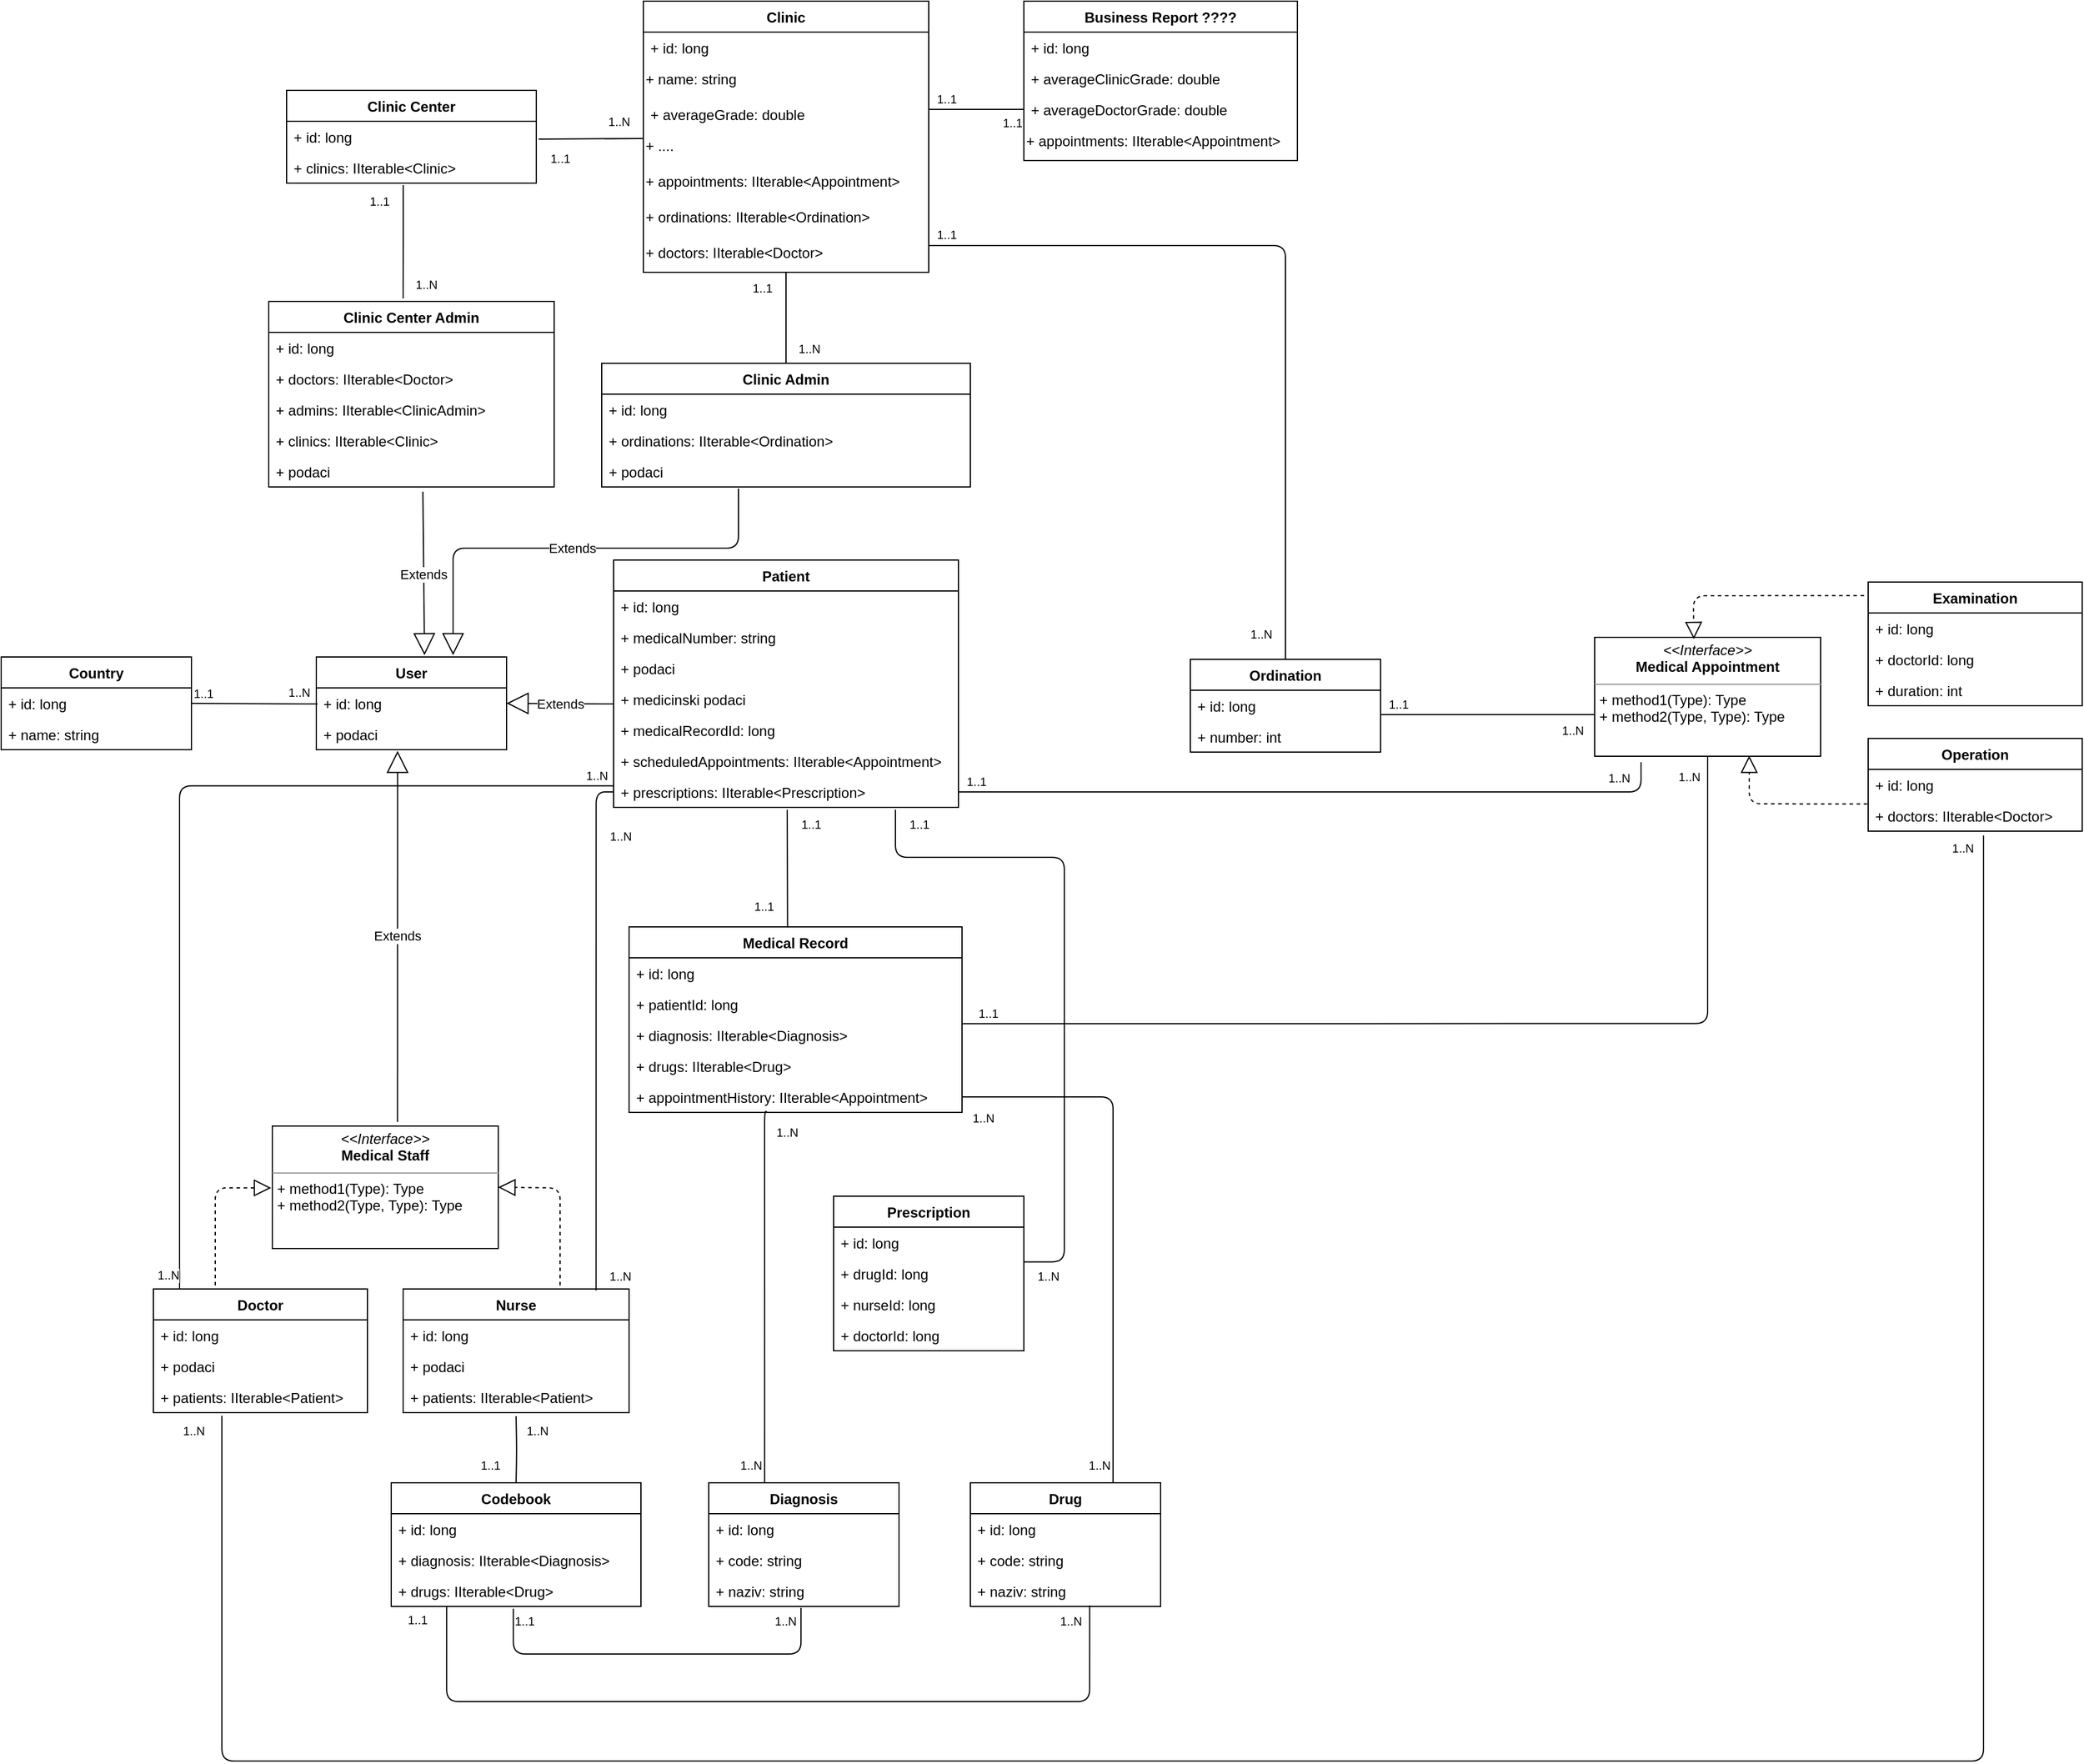 <mxfile version="12.2.0" type="device" pages="1"><diagram id="ii__CZYYjspANbvrSBEj" name="Page-1"><mxGraphModel dx="3974" dy="2046" grid="1" gridSize="10" guides="1" tooltips="1" connect="1" arrows="1" fold="1" page="0" pageScale="1" pageWidth="850" pageHeight="1100" math="0" shadow="0"><root><mxCell id="0"/><mxCell id="1" parent="0"/><mxCell id="41uuepH8kdEP0HQ7apCp-1" value="Clinic Center Admin" style="swimlane;fontStyle=1;align=center;verticalAlign=top;childLayout=stackLayout;horizontal=1;startSize=26;horizontalStack=0;resizeParent=1;resizeParentMax=0;resizeLast=0;collapsible=1;marginBottom=0;" vertex="1" parent="1"><mxGeometry x="115" y="162.5" width="240" height="156" as="geometry"/></mxCell><mxCell id="41uuepH8kdEP0HQ7apCp-121" value="+ id: long" style="text;strokeColor=none;fillColor=none;align=left;verticalAlign=top;spacingLeft=4;spacingRight=4;overflow=hidden;rotatable=0;points=[[0,0.5],[1,0.5]];portConstraint=eastwest;" vertex="1" parent="41uuepH8kdEP0HQ7apCp-1"><mxGeometry y="26" width="240" height="26" as="geometry"/></mxCell><mxCell id="41uuepH8kdEP0HQ7apCp-123" value="+ doctors: IIterable&lt;Doctor&gt;" style="text;strokeColor=none;fillColor=none;align=left;verticalAlign=top;spacingLeft=4;spacingRight=4;overflow=hidden;rotatable=0;points=[[0,0.5],[1,0.5]];portConstraint=eastwest;" vertex="1" parent="41uuepH8kdEP0HQ7apCp-1"><mxGeometry y="52" width="240" height="26" as="geometry"/></mxCell><mxCell id="41uuepH8kdEP0HQ7apCp-2" value="+ admins: IIterable&lt;ClinicAdmin&gt;" style="text;strokeColor=none;fillColor=none;align=left;verticalAlign=top;spacingLeft=4;spacingRight=4;overflow=hidden;rotatable=0;points=[[0,0.5],[1,0.5]];portConstraint=eastwest;" vertex="1" parent="41uuepH8kdEP0HQ7apCp-1"><mxGeometry y="78" width="240" height="26" as="geometry"/></mxCell><mxCell id="41uuepH8kdEP0HQ7apCp-122" value="+ clinics: IIterable&lt;Clinic&gt;" style="text;strokeColor=none;fillColor=none;align=left;verticalAlign=top;spacingLeft=4;spacingRight=4;overflow=hidden;rotatable=0;points=[[0,0.5],[1,0.5]];portConstraint=eastwest;" vertex="1" parent="41uuepH8kdEP0HQ7apCp-1"><mxGeometry y="104" width="240" height="26" as="geometry"/></mxCell><mxCell id="41uuepH8kdEP0HQ7apCp-117" value="+ podaci" style="text;strokeColor=none;fillColor=none;align=left;verticalAlign=top;spacingLeft=4;spacingRight=4;overflow=hidden;rotatable=0;points=[[0,0.5],[1,0.5]];portConstraint=eastwest;" vertex="1" parent="41uuepH8kdEP0HQ7apCp-1"><mxGeometry y="130" width="240" height="26" as="geometry"/></mxCell><mxCell id="41uuepH8kdEP0HQ7apCp-5" value="Clinic Admin" style="swimlane;fontStyle=1;align=center;verticalAlign=top;childLayout=stackLayout;horizontal=1;startSize=26;horizontalStack=0;resizeParent=1;resizeParentMax=0;resizeLast=0;collapsible=1;marginBottom=0;" vertex="1" parent="1"><mxGeometry x="395" y="214.5" width="310" height="104" as="geometry"/></mxCell><mxCell id="41uuepH8kdEP0HQ7apCp-118" value="+ id: long" style="text;strokeColor=none;fillColor=none;align=left;verticalAlign=top;spacingLeft=4;spacingRight=4;overflow=hidden;rotatable=0;points=[[0,0.5],[1,0.5]];portConstraint=eastwest;" vertex="1" parent="41uuepH8kdEP0HQ7apCp-5"><mxGeometry y="26" width="310" height="26" as="geometry"/></mxCell><mxCell id="41uuepH8kdEP0HQ7apCp-124" value="+ ordinations: IIterable&lt;Ordination&gt;" style="text;strokeColor=none;fillColor=none;align=left;verticalAlign=top;spacingLeft=4;spacingRight=4;overflow=hidden;rotatable=0;points=[[0,0.5],[1,0.5]];portConstraint=eastwest;" vertex="1" parent="41uuepH8kdEP0HQ7apCp-5"><mxGeometry y="52" width="310" height="26" as="geometry"/></mxCell><mxCell id="41uuepH8kdEP0HQ7apCp-6" value="+ podaci" style="text;strokeColor=none;fillColor=none;align=left;verticalAlign=top;spacingLeft=4;spacingRight=4;overflow=hidden;rotatable=0;points=[[0,0.5],[1,0.5]];portConstraint=eastwest;" vertex="1" parent="41uuepH8kdEP0HQ7apCp-5"><mxGeometry y="78" width="310" height="26" as="geometry"/></mxCell><mxCell id="41uuepH8kdEP0HQ7apCp-9" value="Clinic Center&#10;" style="swimlane;fontStyle=1;align=center;verticalAlign=top;childLayout=stackLayout;horizontal=1;startSize=26;horizontalStack=0;resizeParent=1;resizeParentMax=0;resizeLast=0;collapsible=1;marginBottom=0;" vertex="1" parent="1"><mxGeometry x="130" y="-15" width="210" height="78" as="geometry"/></mxCell><mxCell id="41uuepH8kdEP0HQ7apCp-119" value="+ id: long" style="text;strokeColor=none;fillColor=none;align=left;verticalAlign=top;spacingLeft=4;spacingRight=4;overflow=hidden;rotatable=0;points=[[0,0.5],[1,0.5]];portConstraint=eastwest;" vertex="1" parent="41uuepH8kdEP0HQ7apCp-9"><mxGeometry y="26" width="210" height="26" as="geometry"/></mxCell><mxCell id="41uuepH8kdEP0HQ7apCp-129" value="+ clinics: IIterable&lt;Clinic&gt;" style="text;strokeColor=none;fillColor=none;align=left;verticalAlign=top;spacingLeft=4;spacingRight=4;overflow=hidden;rotatable=0;points=[[0,0.5],[1,0.5]];portConstraint=eastwest;" vertex="1" parent="41uuepH8kdEP0HQ7apCp-9"><mxGeometry y="52" width="210" height="26" as="geometry"/></mxCell><mxCell id="41uuepH8kdEP0HQ7apCp-13" value="User&#10;" style="swimlane;fontStyle=1;align=center;verticalAlign=top;childLayout=stackLayout;horizontal=1;startSize=26;horizontalStack=0;resizeParent=1;resizeParentMax=0;resizeLast=0;collapsible=1;marginBottom=0;" vertex="1" parent="1"><mxGeometry x="155" y="461.5" width="160" height="78" as="geometry"/></mxCell><mxCell id="41uuepH8kdEP0HQ7apCp-134" value="+ id: long&#10;" style="text;strokeColor=none;fillColor=none;align=left;verticalAlign=top;spacingLeft=4;spacingRight=4;overflow=hidden;rotatable=0;points=[[0,0.5],[1,0.5]];portConstraint=eastwest;" vertex="1" parent="41uuepH8kdEP0HQ7apCp-13"><mxGeometry y="26" width="160" height="26" as="geometry"/></mxCell><mxCell id="41uuepH8kdEP0HQ7apCp-14" value="+ podaci" style="text;strokeColor=none;fillColor=none;align=left;verticalAlign=top;spacingLeft=4;spacingRight=4;overflow=hidden;rotatable=0;points=[[0,0.5],[1,0.5]];portConstraint=eastwest;" vertex="1" parent="41uuepH8kdEP0HQ7apCp-13"><mxGeometry y="52" width="160" height="26" as="geometry"/></mxCell><mxCell id="41uuepH8kdEP0HQ7apCp-17" value="Clinic&#10;" style="swimlane;fontStyle=1;align=center;verticalAlign=top;childLayout=stackLayout;horizontal=1;startSize=26;horizontalStack=0;resizeParent=1;resizeParentMax=0;resizeLast=0;collapsible=1;marginBottom=0;" vertex="1" parent="1"><mxGeometry x="430" y="-90" width="240" height="228" as="geometry"/></mxCell><mxCell id="41uuepH8kdEP0HQ7apCp-18" value="+ id: long " style="text;strokeColor=none;fillColor=none;align=left;verticalAlign=top;spacingLeft=4;spacingRight=4;overflow=hidden;rotatable=0;points=[[0,0.5],[1,0.5]];portConstraint=eastwest;" vertex="1" parent="41uuepH8kdEP0HQ7apCp-17"><mxGeometry y="26" width="240" height="26" as="geometry"/></mxCell><mxCell id="41uuepH8kdEP0HQ7apCp-115" value="+ name: string" style="text;html=1;" vertex="1" parent="41uuepH8kdEP0HQ7apCp-17"><mxGeometry y="52" width="240" height="30" as="geometry"/></mxCell><mxCell id="41uuepH8kdEP0HQ7apCp-132" value="+ averageGrade: double" style="text;strokeColor=none;fillColor=none;align=left;verticalAlign=top;spacingLeft=4;spacingRight=4;overflow=hidden;rotatable=0;points=[[0,0.5],[1,0.5]];portConstraint=eastwest;" vertex="1" parent="41uuepH8kdEP0HQ7apCp-17"><mxGeometry y="82" width="240" height="26" as="geometry"/></mxCell><mxCell id="41uuepH8kdEP0HQ7apCp-125" value="+ ....&lt;br&gt;" style="text;html=1;" vertex="1" parent="41uuepH8kdEP0HQ7apCp-17"><mxGeometry y="108" width="240" height="30" as="geometry"/></mxCell><mxCell id="41uuepH8kdEP0HQ7apCp-126" value="+ appointments: IIterable&amp;lt;Appointment&amp;gt;" style="text;html=1;" vertex="1" parent="41uuepH8kdEP0HQ7apCp-17"><mxGeometry y="138" width="240" height="30" as="geometry"/></mxCell><mxCell id="41uuepH8kdEP0HQ7apCp-127" value="+ ordinations: IIterable&amp;lt;Ordination&amp;gt;" style="text;html=1;" vertex="1" parent="41uuepH8kdEP0HQ7apCp-17"><mxGeometry y="168" width="240" height="30" as="geometry"/></mxCell><mxCell id="41uuepH8kdEP0HQ7apCp-128" value="+ doctors: IIterable&amp;lt;Doctor&amp;gt;" style="text;html=1;" vertex="1" parent="41uuepH8kdEP0HQ7apCp-17"><mxGeometry y="198" width="240" height="30" as="geometry"/></mxCell><mxCell id="41uuepH8kdEP0HQ7apCp-42" value="Country" style="swimlane;fontStyle=1;align=center;verticalAlign=top;childLayout=stackLayout;horizontal=1;startSize=26;horizontalStack=0;resizeParent=1;resizeParentMax=0;resizeLast=0;collapsible=1;marginBottom=0;" vertex="1" parent="1"><mxGeometry x="-110" y="461.5" width="160" height="78" as="geometry"/></mxCell><mxCell id="41uuepH8kdEP0HQ7apCp-43" value="+ id: long&#10;" style="text;strokeColor=none;fillColor=none;align=left;verticalAlign=top;spacingLeft=4;spacingRight=4;overflow=hidden;rotatable=0;points=[[0,0.5],[1,0.5]];portConstraint=eastwest;" vertex="1" parent="41uuepH8kdEP0HQ7apCp-42"><mxGeometry y="26" width="160" height="26" as="geometry"/></mxCell><mxCell id="41uuepH8kdEP0HQ7apCp-133" value="+ name: string&#10;" style="text;strokeColor=none;fillColor=none;align=left;verticalAlign=top;spacingLeft=4;spacingRight=4;overflow=hidden;rotatable=0;points=[[0,0.5],[1,0.5]];portConstraint=eastwest;" vertex="1" parent="41uuepH8kdEP0HQ7apCp-42"><mxGeometry y="52" width="160" height="26" as="geometry"/></mxCell><mxCell id="41uuepH8kdEP0HQ7apCp-46" value="Examination&#10;&#10;" style="swimlane;fontStyle=1;align=center;verticalAlign=top;childLayout=stackLayout;horizontal=1;startSize=26;horizontalStack=0;resizeParent=1;resizeParentMax=0;resizeLast=0;collapsible=1;marginBottom=0;" vertex="1" parent="1"><mxGeometry x="1460" y="398.5" width="180" height="104" as="geometry"/></mxCell><mxCell id="41uuepH8kdEP0HQ7apCp-167" value="+ id: long" style="text;strokeColor=none;fillColor=none;align=left;verticalAlign=top;spacingLeft=4;spacingRight=4;overflow=hidden;rotatable=0;points=[[0,0.5],[1,0.5]];portConstraint=eastwest;" vertex="1" parent="41uuepH8kdEP0HQ7apCp-46"><mxGeometry y="26" width="180" height="26" as="geometry"/></mxCell><mxCell id="41uuepH8kdEP0HQ7apCp-47" value="+ doctorId: long" style="text;strokeColor=none;fillColor=none;align=left;verticalAlign=top;spacingLeft=4;spacingRight=4;overflow=hidden;rotatable=0;points=[[0,0.5],[1,0.5]];portConstraint=eastwest;" vertex="1" parent="41uuepH8kdEP0HQ7apCp-46"><mxGeometry y="52" width="180" height="26" as="geometry"/></mxCell><mxCell id="41uuepH8kdEP0HQ7apCp-169" value="+ duration: int" style="text;strokeColor=none;fillColor=none;align=left;verticalAlign=top;spacingLeft=4;spacingRight=4;overflow=hidden;rotatable=0;points=[[0,0.5],[1,0.5]];portConstraint=eastwest;" vertex="1" parent="41uuepH8kdEP0HQ7apCp-46"><mxGeometry y="78" width="180" height="26" as="geometry"/></mxCell><mxCell id="41uuepH8kdEP0HQ7apCp-58" value="Ordination&#10;" style="swimlane;fontStyle=1;align=center;verticalAlign=top;childLayout=stackLayout;horizontal=1;startSize=26;horizontalStack=0;resizeParent=1;resizeParentMax=0;resizeLast=0;collapsible=1;marginBottom=0;" vertex="1" parent="1"><mxGeometry x="890" y="463.5" width="160" height="78" as="geometry"/></mxCell><mxCell id="41uuepH8kdEP0HQ7apCp-59" value="+ id: long" style="text;strokeColor=none;fillColor=none;align=left;verticalAlign=top;spacingLeft=4;spacingRight=4;overflow=hidden;rotatable=0;points=[[0,0.5],[1,0.5]];portConstraint=eastwest;" vertex="1" parent="41uuepH8kdEP0HQ7apCp-58"><mxGeometry y="26" width="160" height="26" as="geometry"/></mxCell><mxCell id="41uuepH8kdEP0HQ7apCp-166" value="+ number: int" style="text;strokeColor=none;fillColor=none;align=left;verticalAlign=top;spacingLeft=4;spacingRight=4;overflow=hidden;rotatable=0;points=[[0,0.5],[1,0.5]];portConstraint=eastwest;" vertex="1" parent="41uuepH8kdEP0HQ7apCp-58"><mxGeometry y="52" width="160" height="26" as="geometry"/></mxCell><mxCell id="41uuepH8kdEP0HQ7apCp-63" value="&lt;p style=&quot;margin: 0px ; margin-top: 4px ; text-align: center&quot;&gt;&lt;i&gt;&amp;lt;&amp;lt;Interface&amp;gt;&amp;gt;&lt;/i&gt;&lt;br&gt;&lt;b&gt;Medical Staff&lt;/b&gt;&lt;/p&gt;&lt;hr size=&quot;1&quot;&gt;&lt;p style=&quot;margin: 0px ; margin-left: 4px&quot;&gt;+ method1(Type): Type&lt;br&gt;+ method2(Type, Type): Type&lt;/p&gt;" style="verticalAlign=top;align=left;overflow=fill;fontSize=12;fontFamily=Helvetica;html=1;" vertex="1" parent="1"><mxGeometry x="118" y="856" width="190" height="103" as="geometry"/></mxCell><mxCell id="41uuepH8kdEP0HQ7apCp-64" value="Diagnosis&#10;" style="swimlane;fontStyle=1;align=center;verticalAlign=top;childLayout=stackLayout;horizontal=1;startSize=26;horizontalStack=0;resizeParent=1;resizeParentMax=0;resizeLast=0;collapsible=1;marginBottom=0;" vertex="1" parent="1"><mxGeometry x="485" y="1156" width="160" height="104" as="geometry"/></mxCell><mxCell id="41uuepH8kdEP0HQ7apCp-65" value="+ id: long" style="text;strokeColor=none;fillColor=none;align=left;verticalAlign=top;spacingLeft=4;spacingRight=4;overflow=hidden;rotatable=0;points=[[0,0.5],[1,0.5]];portConstraint=eastwest;" vertex="1" parent="41uuepH8kdEP0HQ7apCp-64"><mxGeometry y="26" width="160" height="26" as="geometry"/></mxCell><mxCell id="41uuepH8kdEP0HQ7apCp-143" value="+ code: string " style="text;strokeColor=none;fillColor=none;align=left;verticalAlign=top;spacingLeft=4;spacingRight=4;overflow=hidden;rotatable=0;points=[[0,0.5],[1,0.5]];portConstraint=eastwest;" vertex="1" parent="41uuepH8kdEP0HQ7apCp-64"><mxGeometry y="52" width="160" height="26" as="geometry"/></mxCell><mxCell id="41uuepH8kdEP0HQ7apCp-144" value="+ naziv: string " style="text;strokeColor=none;fillColor=none;align=left;verticalAlign=top;spacingLeft=4;spacingRight=4;overflow=hidden;rotatable=0;points=[[0,0.5],[1,0.5]];portConstraint=eastwest;" vertex="1" parent="41uuepH8kdEP0HQ7apCp-64"><mxGeometry y="78" width="160" height="26" as="geometry"/></mxCell><mxCell id="41uuepH8kdEP0HQ7apCp-68" value="Patient&#10;" style="swimlane;fontStyle=1;align=center;verticalAlign=top;childLayout=stackLayout;horizontal=1;startSize=26;horizontalStack=0;resizeParent=1;resizeParentMax=0;resizeLast=0;collapsible=1;marginBottom=0;" vertex="1" parent="1"><mxGeometry x="405" y="380" width="290" height="208" as="geometry"/></mxCell><mxCell id="41uuepH8kdEP0HQ7apCp-69" value="+ id: long" style="text;strokeColor=none;fillColor=none;align=left;verticalAlign=top;spacingLeft=4;spacingRight=4;overflow=hidden;rotatable=0;points=[[0,0.5],[1,0.5]];portConstraint=eastwest;" vertex="1" parent="41uuepH8kdEP0HQ7apCp-68"><mxGeometry y="26" width="290" height="26" as="geometry"/></mxCell><mxCell id="41uuepH8kdEP0HQ7apCp-152" value="+ medicalNumber: string" style="text;strokeColor=none;fillColor=none;align=left;verticalAlign=top;spacingLeft=4;spacingRight=4;overflow=hidden;rotatable=0;points=[[0,0.5],[1,0.5]];portConstraint=eastwest;" vertex="1" parent="41uuepH8kdEP0HQ7apCp-68"><mxGeometry y="52" width="290" height="26" as="geometry"/></mxCell><mxCell id="41uuepH8kdEP0HQ7apCp-154" value="+ podaci" style="text;strokeColor=none;fillColor=none;align=left;verticalAlign=top;spacingLeft=4;spacingRight=4;overflow=hidden;rotatable=0;points=[[0,0.5],[1,0.5]];portConstraint=eastwest;" vertex="1" parent="41uuepH8kdEP0HQ7apCp-68"><mxGeometry y="78" width="290" height="26" as="geometry"/></mxCell><mxCell id="41uuepH8kdEP0HQ7apCp-156" value="+ medicinski podaci" style="text;strokeColor=none;fillColor=none;align=left;verticalAlign=top;spacingLeft=4;spacingRight=4;overflow=hidden;rotatable=0;points=[[0,0.5],[1,0.5]];portConstraint=eastwest;" vertex="1" parent="41uuepH8kdEP0HQ7apCp-68"><mxGeometry y="104" width="290" height="26" as="geometry"/></mxCell><mxCell id="41uuepH8kdEP0HQ7apCp-153" value="+ medicalRecordId: long" style="text;strokeColor=none;fillColor=none;align=left;verticalAlign=top;spacingLeft=4;spacingRight=4;overflow=hidden;rotatable=0;points=[[0,0.5],[1,0.5]];portConstraint=eastwest;" vertex="1" parent="41uuepH8kdEP0HQ7apCp-68"><mxGeometry y="130" width="290" height="26" as="geometry"/></mxCell><mxCell id="41uuepH8kdEP0HQ7apCp-155" value="+ scheduledAppointments: IIterable&lt;Appointment&gt;" style="text;strokeColor=none;fillColor=none;align=left;verticalAlign=top;spacingLeft=4;spacingRight=4;overflow=hidden;rotatable=0;points=[[0,0.5],[1,0.5]];portConstraint=eastwest;" vertex="1" parent="41uuepH8kdEP0HQ7apCp-68"><mxGeometry y="156" width="290" height="26" as="geometry"/></mxCell><mxCell id="41uuepH8kdEP0HQ7apCp-232" value="+ prescriptions: IIterable&lt;Prescription&gt;" style="text;strokeColor=none;fillColor=none;align=left;verticalAlign=top;spacingLeft=4;spacingRight=4;overflow=hidden;rotatable=0;points=[[0,0.5],[1,0.5]];portConstraint=eastwest;" vertex="1" parent="41uuepH8kdEP0HQ7apCp-68"><mxGeometry y="182" width="290" height="26" as="geometry"/></mxCell><mxCell id="41uuepH8kdEP0HQ7apCp-72" value="Nurse" style="swimlane;fontStyle=1;align=center;verticalAlign=top;childLayout=stackLayout;horizontal=1;startSize=26;horizontalStack=0;resizeParent=1;resizeParentMax=0;resizeLast=0;collapsible=1;marginBottom=0;" vertex="1" parent="1"><mxGeometry x="228" y="993" width="190" height="104" as="geometry"/></mxCell><mxCell id="41uuepH8kdEP0HQ7apCp-136" value="+ id: long&#10;" style="text;strokeColor=none;fillColor=none;align=left;verticalAlign=top;spacingLeft=4;spacingRight=4;overflow=hidden;rotatable=0;points=[[0,0.5],[1,0.5]];portConstraint=eastwest;" vertex="1" parent="41uuepH8kdEP0HQ7apCp-72"><mxGeometry y="26" width="190" height="26" as="geometry"/></mxCell><mxCell id="41uuepH8kdEP0HQ7apCp-137" value="+ podaci" style="text;strokeColor=none;fillColor=none;align=left;verticalAlign=top;spacingLeft=4;spacingRight=4;overflow=hidden;rotatable=0;points=[[0,0.5],[1,0.5]];portConstraint=eastwest;" vertex="1" parent="41uuepH8kdEP0HQ7apCp-72"><mxGeometry y="52" width="190" height="26" as="geometry"/></mxCell><mxCell id="41uuepH8kdEP0HQ7apCp-140" value="+ patients: IIterable&lt;Patient&gt;" style="text;strokeColor=none;fillColor=none;align=left;verticalAlign=top;spacingLeft=4;spacingRight=4;overflow=hidden;rotatable=0;points=[[0,0.5],[1,0.5]];portConstraint=eastwest;" vertex="1" parent="41uuepH8kdEP0HQ7apCp-72"><mxGeometry y="78" width="190" height="26" as="geometry"/></mxCell><mxCell id="41uuepH8kdEP0HQ7apCp-76" value="Medical Record&#10;" style="swimlane;fontStyle=1;align=center;verticalAlign=top;childLayout=stackLayout;horizontal=1;startSize=26;horizontalStack=0;resizeParent=1;resizeParentMax=0;resizeLast=0;collapsible=1;marginBottom=0;" vertex="1" parent="1"><mxGeometry x="418" y="688.5" width="280" height="156" as="geometry"/></mxCell><mxCell id="41uuepH8kdEP0HQ7apCp-77" value="+ id: long" style="text;strokeColor=none;fillColor=none;align=left;verticalAlign=top;spacingLeft=4;spacingRight=4;overflow=hidden;rotatable=0;points=[[0,0.5],[1,0.5]];portConstraint=eastwest;" vertex="1" parent="41uuepH8kdEP0HQ7apCp-76"><mxGeometry y="26" width="280" height="26" as="geometry"/></mxCell><mxCell id="41uuepH8kdEP0HQ7apCp-161" value="+ patientId: long" style="text;strokeColor=none;fillColor=none;align=left;verticalAlign=top;spacingLeft=4;spacingRight=4;overflow=hidden;rotatable=0;points=[[0,0.5],[1,0.5]];portConstraint=eastwest;" vertex="1" parent="41uuepH8kdEP0HQ7apCp-76"><mxGeometry y="52" width="280" height="26" as="geometry"/></mxCell><mxCell id="41uuepH8kdEP0HQ7apCp-163" value="+ diagnosis: IIterable&lt;Diagnosis&gt;" style="text;strokeColor=none;fillColor=none;align=left;verticalAlign=top;spacingLeft=4;spacingRight=4;overflow=hidden;rotatable=0;points=[[0,0.5],[1,0.5]];portConstraint=eastwest;" vertex="1" parent="41uuepH8kdEP0HQ7apCp-76"><mxGeometry y="78" width="280" height="26" as="geometry"/></mxCell><mxCell id="41uuepH8kdEP0HQ7apCp-164" value="+ drugs: IIterable&lt;Drug&gt;" style="text;strokeColor=none;fillColor=none;align=left;verticalAlign=top;spacingLeft=4;spacingRight=4;overflow=hidden;rotatable=0;points=[[0,0.5],[1,0.5]];portConstraint=eastwest;" vertex="1" parent="41uuepH8kdEP0HQ7apCp-76"><mxGeometry y="104" width="280" height="26" as="geometry"/></mxCell><mxCell id="41uuepH8kdEP0HQ7apCp-165" value="+ appointmentHistory: IIterable&lt;Appointment&gt;" style="text;strokeColor=none;fillColor=none;align=left;verticalAlign=top;spacingLeft=4;spacingRight=4;overflow=hidden;rotatable=0;points=[[0,0.5],[1,0.5]];portConstraint=eastwest;" vertex="1" parent="41uuepH8kdEP0HQ7apCp-76"><mxGeometry y="130" width="280" height="26" as="geometry"/></mxCell><mxCell id="41uuepH8kdEP0HQ7apCp-80" value="Doctor&#10;" style="swimlane;fontStyle=1;align=center;verticalAlign=top;childLayout=stackLayout;horizontal=1;startSize=26;horizontalStack=0;resizeParent=1;resizeParentMax=0;resizeLast=0;collapsible=1;marginBottom=0;" vertex="1" parent="1"><mxGeometry x="18" y="993" width="180" height="104" as="geometry"/></mxCell><mxCell id="41uuepH8kdEP0HQ7apCp-135" value="+ id: long&#10;" style="text;strokeColor=none;fillColor=none;align=left;verticalAlign=top;spacingLeft=4;spacingRight=4;overflow=hidden;rotatable=0;points=[[0,0.5],[1,0.5]];portConstraint=eastwest;" vertex="1" parent="41uuepH8kdEP0HQ7apCp-80"><mxGeometry y="26" width="180" height="26" as="geometry"/></mxCell><mxCell id="41uuepH8kdEP0HQ7apCp-81" value="+ podaci" style="text;strokeColor=none;fillColor=none;align=left;verticalAlign=top;spacingLeft=4;spacingRight=4;overflow=hidden;rotatable=0;points=[[0,0.5],[1,0.5]];portConstraint=eastwest;" vertex="1" parent="41uuepH8kdEP0HQ7apCp-80"><mxGeometry y="52" width="180" height="26" as="geometry"/></mxCell><mxCell id="41uuepH8kdEP0HQ7apCp-138" value="+ patients: IIterable&lt;Patient&gt;" style="text;strokeColor=none;fillColor=none;align=left;verticalAlign=top;spacingLeft=4;spacingRight=4;overflow=hidden;rotatable=0;points=[[0,0.5],[1,0.5]];portConstraint=eastwest;" vertex="1" parent="41uuepH8kdEP0HQ7apCp-80"><mxGeometry y="78" width="180" height="26" as="geometry"/></mxCell><mxCell id="41uuepH8kdEP0HQ7apCp-84" value="Codebook&#10;" style="swimlane;fontStyle=1;align=center;verticalAlign=top;childLayout=stackLayout;horizontal=1;startSize=26;horizontalStack=0;resizeParent=1;resizeParentMax=0;resizeLast=0;collapsible=1;marginBottom=0;" vertex="1" parent="1"><mxGeometry x="218" y="1156" width="210" height="104" as="geometry"/></mxCell><mxCell id="41uuepH8kdEP0HQ7apCp-85" value="+ id: long" style="text;strokeColor=none;fillColor=none;align=left;verticalAlign=top;spacingLeft=4;spacingRight=4;overflow=hidden;rotatable=0;points=[[0,0.5],[1,0.5]];portConstraint=eastwest;" vertex="1" parent="41uuepH8kdEP0HQ7apCp-84"><mxGeometry y="26" width="210" height="26" as="geometry"/></mxCell><mxCell id="41uuepH8kdEP0HQ7apCp-141" value="+ diagnosis: IIterable&lt;Diagnosis&gt;" style="text;strokeColor=none;fillColor=none;align=left;verticalAlign=top;spacingLeft=4;spacingRight=4;overflow=hidden;rotatable=0;points=[[0,0.5],[1,0.5]];portConstraint=eastwest;" vertex="1" parent="41uuepH8kdEP0HQ7apCp-84"><mxGeometry y="52" width="210" height="26" as="geometry"/></mxCell><mxCell id="41uuepH8kdEP0HQ7apCp-142" value="+ drugs: IIterable&lt;Drug&gt;" style="text;strokeColor=none;fillColor=none;align=left;verticalAlign=top;spacingLeft=4;spacingRight=4;overflow=hidden;rotatable=0;points=[[0,0.5],[1,0.5]];portConstraint=eastwest;" vertex="1" parent="41uuepH8kdEP0HQ7apCp-84"><mxGeometry y="78" width="210" height="26" as="geometry"/></mxCell><mxCell id="41uuepH8kdEP0HQ7apCp-88" value="Drug" style="swimlane;fontStyle=1;align=center;verticalAlign=top;childLayout=stackLayout;horizontal=1;startSize=26;horizontalStack=0;resizeParent=1;resizeParentMax=0;resizeLast=0;collapsible=1;marginBottom=0;" vertex="1" parent="1"><mxGeometry x="705" y="1156" width="160" height="104" as="geometry"/></mxCell><mxCell id="41uuepH8kdEP0HQ7apCp-145" value="+ id: long" style="text;strokeColor=none;fillColor=none;align=left;verticalAlign=top;spacingLeft=4;spacingRight=4;overflow=hidden;rotatable=0;points=[[0,0.5],[1,0.5]];portConstraint=eastwest;" vertex="1" parent="41uuepH8kdEP0HQ7apCp-88"><mxGeometry y="26" width="160" height="26" as="geometry"/></mxCell><mxCell id="41uuepH8kdEP0HQ7apCp-146" value="+ code: string " style="text;strokeColor=none;fillColor=none;align=left;verticalAlign=top;spacingLeft=4;spacingRight=4;overflow=hidden;rotatable=0;points=[[0,0.5],[1,0.5]];portConstraint=eastwest;" vertex="1" parent="41uuepH8kdEP0HQ7apCp-88"><mxGeometry y="52" width="160" height="26" as="geometry"/></mxCell><mxCell id="41uuepH8kdEP0HQ7apCp-147" value="+ naziv: string " style="text;strokeColor=none;fillColor=none;align=left;verticalAlign=top;spacingLeft=4;spacingRight=4;overflow=hidden;rotatable=0;points=[[0,0.5],[1,0.5]];portConstraint=eastwest;" vertex="1" parent="41uuepH8kdEP0HQ7apCp-88"><mxGeometry y="78" width="160" height="26" as="geometry"/></mxCell><mxCell id="41uuepH8kdEP0HQ7apCp-92" value="Prescription" style="swimlane;fontStyle=1;align=center;verticalAlign=top;childLayout=stackLayout;horizontal=1;startSize=26;horizontalStack=0;resizeParent=1;resizeParentMax=0;resizeLast=0;collapsible=1;marginBottom=0;" vertex="1" parent="1"><mxGeometry x="590" y="915" width="160" height="130" as="geometry"/></mxCell><mxCell id="41uuepH8kdEP0HQ7apCp-93" value="+ id: long" style="text;strokeColor=none;fillColor=none;align=left;verticalAlign=top;spacingLeft=4;spacingRight=4;overflow=hidden;rotatable=0;points=[[0,0.5],[1,0.5]];portConstraint=eastwest;" vertex="1" parent="41uuepH8kdEP0HQ7apCp-92"><mxGeometry y="26" width="160" height="26" as="geometry"/></mxCell><mxCell id="41uuepH8kdEP0HQ7apCp-148" value="+ drugId: long" style="text;strokeColor=none;fillColor=none;align=left;verticalAlign=top;spacingLeft=4;spacingRight=4;overflow=hidden;rotatable=0;points=[[0,0.5],[1,0.5]];portConstraint=eastwest;" vertex="1" parent="41uuepH8kdEP0HQ7apCp-92"><mxGeometry y="52" width="160" height="26" as="geometry"/></mxCell><mxCell id="41uuepH8kdEP0HQ7apCp-149" value="+ nurseId: long" style="text;strokeColor=none;fillColor=none;align=left;verticalAlign=top;spacingLeft=4;spacingRight=4;overflow=hidden;rotatable=0;points=[[0,0.5],[1,0.5]];portConstraint=eastwest;" vertex="1" parent="41uuepH8kdEP0HQ7apCp-92"><mxGeometry y="78" width="160" height="26" as="geometry"/></mxCell><mxCell id="41uuepH8kdEP0HQ7apCp-150" value="+ doctorId: long" style="text;strokeColor=none;fillColor=none;align=left;verticalAlign=top;spacingLeft=4;spacingRight=4;overflow=hidden;rotatable=0;points=[[0,0.5],[1,0.5]];portConstraint=eastwest;" vertex="1" parent="41uuepH8kdEP0HQ7apCp-92"><mxGeometry y="104" width="160" height="26" as="geometry"/></mxCell><mxCell id="41uuepH8kdEP0HQ7apCp-96" value="Business Report ????&#10;" style="swimlane;fontStyle=1;align=center;verticalAlign=top;childLayout=stackLayout;horizontal=1;startSize=26;horizontalStack=0;resizeParent=1;resizeParentMax=0;resizeLast=0;collapsible=1;marginBottom=0;" vertex="1" parent="1"><mxGeometry x="750" y="-90" width="230" height="134" as="geometry"/></mxCell><mxCell id="41uuepH8kdEP0HQ7apCp-120" value="+ id: long" style="text;strokeColor=none;fillColor=none;align=left;verticalAlign=top;spacingLeft=4;spacingRight=4;overflow=hidden;rotatable=0;points=[[0,0.5],[1,0.5]];portConstraint=eastwest;" vertex="1" parent="41uuepH8kdEP0HQ7apCp-96"><mxGeometry y="26" width="230" height="26" as="geometry"/></mxCell><mxCell id="41uuepH8kdEP0HQ7apCp-97" value="+ averageClinicGrade: double" style="text;strokeColor=none;fillColor=none;align=left;verticalAlign=top;spacingLeft=4;spacingRight=4;overflow=hidden;rotatable=0;points=[[0,0.5],[1,0.5]];portConstraint=eastwest;" vertex="1" parent="41uuepH8kdEP0HQ7apCp-96"><mxGeometry y="52" width="230" height="26" as="geometry"/></mxCell><mxCell id="41uuepH8kdEP0HQ7apCp-131" value="+ averageDoctorGrade: double" style="text;strokeColor=none;fillColor=none;align=left;verticalAlign=top;spacingLeft=4;spacingRight=4;overflow=hidden;rotatable=0;points=[[0,0.5],[1,0.5]];portConstraint=eastwest;" vertex="1" parent="41uuepH8kdEP0HQ7apCp-96"><mxGeometry y="78" width="230" height="26" as="geometry"/></mxCell><mxCell id="41uuepH8kdEP0HQ7apCp-130" value="+ appointments: IIterable&amp;lt;Appointment&amp;gt;" style="text;html=1;" vertex="1" parent="41uuepH8kdEP0HQ7apCp-96"><mxGeometry y="104" width="230" height="30" as="geometry"/></mxCell><mxCell id="41uuepH8kdEP0HQ7apCp-105" value="&lt;p style=&quot;margin: 0px ; margin-top: 4px ; text-align: center&quot;&gt;&lt;i&gt;&amp;lt;&amp;lt;Interface&amp;gt;&amp;gt;&lt;/i&gt;&lt;br&gt;&lt;b&gt;Medical Appointment&lt;/b&gt;&lt;/p&gt;&lt;hr size=&quot;1&quot;&gt;&lt;p style=&quot;margin: 0px ; margin-left: 4px&quot;&gt;+ method1(Type): Type&lt;br&gt;+ method2(Type, Type): Type&lt;/p&gt;" style="verticalAlign=top;align=left;overflow=fill;fontSize=12;fontFamily=Helvetica;html=1;" vertex="1" parent="1"><mxGeometry x="1230" y="445" width="190" height="100" as="geometry"/></mxCell><mxCell id="41uuepH8kdEP0HQ7apCp-106" value="Operation&#10;&#10;" style="swimlane;fontStyle=1;align=center;verticalAlign=top;childLayout=stackLayout;horizontal=1;startSize=26;horizontalStack=0;resizeParent=1;resizeParentMax=0;resizeLast=0;collapsible=1;marginBottom=0;" vertex="1" parent="1"><mxGeometry x="1460" y="530" width="180" height="78" as="geometry"/></mxCell><mxCell id="41uuepH8kdEP0HQ7apCp-107" value="+ id: long" style="text;strokeColor=none;fillColor=none;align=left;verticalAlign=top;spacingLeft=4;spacingRight=4;overflow=hidden;rotatable=0;points=[[0,0.5],[1,0.5]];portConstraint=eastwest;" vertex="1" parent="41uuepH8kdEP0HQ7apCp-106"><mxGeometry y="26" width="180" height="26" as="geometry"/></mxCell><mxCell id="41uuepH8kdEP0HQ7apCp-168" value="+ doctors: IIterable&lt;Doctor&gt;" style="text;strokeColor=none;fillColor=none;align=left;verticalAlign=top;spacingLeft=4;spacingRight=4;overflow=hidden;rotatable=0;points=[[0,0.5],[1,0.5]];portConstraint=eastwest;" vertex="1" parent="41uuepH8kdEP0HQ7apCp-106"><mxGeometry y="52" width="180" height="26" as="geometry"/></mxCell><mxCell id="41uuepH8kdEP0HQ7apCp-116" value="&lt;span style=&quot;font-family: &amp;#34;helvetica&amp;#34; , &amp;#34;arial&amp;#34; , sans-serif ; font-size: 0px&quot;&gt;%3CmxGraphModel%3E%3Croot%3E%3CmxCell%20id%3D%220%22%2F%3E%3CmxCell%20id%3D%221%22%20parent%3D%220%22%2F%3E%3CmxCell%20id%3D%222%22%20value%3D%22%2B%20podaci%22%20style%3D%22text%3BstrokeColor%3Dnone%3BfillColor%3Dnone%3Balign%3Dleft%3BverticalAlign%3Dtop%3BspacingLeft%3D4%3BspacingRight%3D4%3Boverflow%3Dhidden%3Brotatable%3D0%3Bpoints%3D%5B%5B0%2C0.5%5D%2C%5B1%2C0.5%5D%5D%3BportConstraint%3Deastwest%3B%22%20vertex%3D%221%22%20parent%3D%221%22%3E%3CmxGeometry%20x%3D%22190%22%20y%3D%22233%22%20width%3D%22160%22%20height%3D%2226%22%20as%3D%22geometry%22%2F%3E%3C%2FmxCell%3E%3C%2Froot%3E%3C%2FmxGraphModel%3E&lt;/span&gt;" style="text;html=1;resizable=0;points=[];autosize=1;align=left;verticalAlign=top;spacingTop=-4;" vertex="1" parent="1"><mxGeometry x="253" y="276" width="20" height="20" as="geometry"/></mxCell><mxCell id="41uuepH8kdEP0HQ7apCp-170" value="" style="endArrow=none;html=1;edgeStyle=orthogonalEdgeStyle;exitX=1;exitY=0.5;exitDx=0;exitDy=0;" edge="1" parent="1" source="41uuepH8kdEP0HQ7apCp-43"><mxGeometry relative="1" as="geometry"><mxPoint x="50" y="602.5" as="sourcePoint"/><mxPoint x="156" y="501" as="targetPoint"/><Array as="points"><mxPoint x="156" y="501"/></Array></mxGeometry></mxCell><mxCell id="41uuepH8kdEP0HQ7apCp-171" value="1..1" style="resizable=0;html=1;align=left;verticalAlign=bottom;labelBackgroundColor=#ffffff;fontSize=10;" connectable="0" vertex="1" parent="41uuepH8kdEP0HQ7apCp-170"><mxGeometry x="-1" relative="1" as="geometry"/></mxCell><mxCell id="41uuepH8kdEP0HQ7apCp-172" value="1..N" style="resizable=0;html=1;align=right;verticalAlign=bottom;labelBackgroundColor=#ffffff;fontSize=10;" connectable="0" vertex="1" parent="41uuepH8kdEP0HQ7apCp-170"><mxGeometry x="1" relative="1" as="geometry"><mxPoint x="-6" y="-1.5" as="offset"/></mxGeometry></mxCell><mxCell id="41uuepH8kdEP0HQ7apCp-173" value="" style="endArrow=none;html=1;edgeStyle=orthogonalEdgeStyle;entryX=0.476;entryY=0.004;entryDx=0;entryDy=0;entryPerimeter=0;" edge="1" parent="1" target="41uuepH8kdEP0HQ7apCp-76"><mxGeometry relative="1" as="geometry"><mxPoint x="551" y="590" as="sourcePoint"/><mxPoint x="610.857" y="640.786" as="targetPoint"/><Array as="points"><mxPoint x="551" y="593"/></Array></mxGeometry></mxCell><mxCell id="41uuepH8kdEP0HQ7apCp-174" value="1..1" style="resizable=0;html=1;align=left;verticalAlign=bottom;labelBackgroundColor=#ffffff;fontSize=10;" connectable="0" vertex="1" parent="41uuepH8kdEP0HQ7apCp-173"><mxGeometry x="-1" relative="1" as="geometry"><mxPoint x="9.5" y="20" as="offset"/></mxGeometry></mxCell><mxCell id="41uuepH8kdEP0HQ7apCp-175" value="1..1" style="resizable=0;html=1;align=right;verticalAlign=bottom;labelBackgroundColor=#ffffff;fontSize=10;" connectable="0" vertex="1" parent="41uuepH8kdEP0HQ7apCp-173"><mxGeometry x="1" relative="1" as="geometry"><mxPoint x="-11" y="-9" as="offset"/></mxGeometry></mxCell><mxCell id="41uuepH8kdEP0HQ7apCp-177" value="Extends" style="endArrow=block;endSize=16;endFill=0;html=1;exitX=0.54;exitY=1.154;exitDx=0;exitDy=0;exitPerimeter=0;" edge="1" parent="1" source="41uuepH8kdEP0HQ7apCp-117"><mxGeometry width="160" relative="1" as="geometry"><mxPoint x="133" y="411" as="sourcePoint"/><mxPoint x="246" y="460" as="targetPoint"/></mxGeometry></mxCell><mxCell id="41uuepH8kdEP0HQ7apCp-178" value="Extends" style="endArrow=block;endSize=16;endFill=0;html=1;" edge="1" parent="1"><mxGeometry width="160" relative="1" as="geometry"><mxPoint x="510" y="320" as="sourcePoint"/><mxPoint x="270" y="460" as="targetPoint"/><Array as="points"><mxPoint x="510" y="370"/><mxPoint x="270" y="370"/></Array></mxGeometry></mxCell><mxCell id="41uuepH8kdEP0HQ7apCp-179" value="Extends" style="endArrow=block;endSize=16;endFill=0;html=1;entryX=1;entryY=0.5;entryDx=0;entryDy=0;" edge="1" parent="1" target="41uuepH8kdEP0HQ7apCp-134"><mxGeometry width="160" relative="1" as="geometry"><mxPoint x="405" y="501" as="sourcePoint"/><mxPoint x="256" y="470" as="targetPoint"/></mxGeometry></mxCell><mxCell id="41uuepH8kdEP0HQ7apCp-180" value="Extends" style="endArrow=block;endSize=16;endFill=0;html=1;entryX=0.427;entryY=1.038;entryDx=0;entryDy=0;entryPerimeter=0;exitX=0.554;exitY=-0.034;exitDx=0;exitDy=0;exitPerimeter=0;" edge="1" parent="1" source="41uuepH8kdEP0HQ7apCp-63" target="41uuepH8kdEP0HQ7apCp-14"><mxGeometry width="160" relative="1" as="geometry"><mxPoint x="415" y="511" as="sourcePoint"/><mxPoint x="325" y="510.5" as="targetPoint"/></mxGeometry></mxCell><mxCell id="41uuepH8kdEP0HQ7apCp-181" value="" style="endArrow=block;dashed=1;endFill=0;endSize=12;html=1;" edge="1" parent="1"><mxGeometry width="160" relative="1" as="geometry"><mxPoint x="70" y="990" as="sourcePoint"/><mxPoint x="117" y="908" as="targetPoint"/><Array as="points"><mxPoint x="70" y="950"/><mxPoint x="70" y="908"/></Array></mxGeometry></mxCell><mxCell id="41uuepH8kdEP0HQ7apCp-182" value="" style="endArrow=block;dashed=1;endFill=0;endSize=12;html=1;entryX=1;entryY=0.5;entryDx=0;entryDy=0;" edge="1" parent="1" target="41uuepH8kdEP0HQ7apCp-63"><mxGeometry width="160" relative="1" as="geometry"><mxPoint x="360" y="990" as="sourcePoint"/><mxPoint x="95.32" y="1000.504" as="targetPoint"/><Array as="points"><mxPoint x="360" y="908"/></Array></mxGeometry></mxCell><mxCell id="41uuepH8kdEP0HQ7apCp-183" value="" style="endArrow=none;html=1;edgeStyle=orthogonalEdgeStyle;entryX=0.5;entryY=0;entryDx=0;entryDy=0;" edge="1" parent="1" target="41uuepH8kdEP0HQ7apCp-84"><mxGeometry relative="1" as="geometry"><mxPoint x="323" y="1100" as="sourcePoint"/><mxPoint x="150" y="1280" as="targetPoint"/></mxGeometry></mxCell><mxCell id="41uuepH8kdEP0HQ7apCp-184" value="1..N" style="resizable=0;html=1;align=left;verticalAlign=bottom;labelBackgroundColor=#ffffff;fontSize=10;" connectable="0" vertex="1" parent="41uuepH8kdEP0HQ7apCp-183"><mxGeometry x="-1" relative="1" as="geometry"><mxPoint x="7" y="20" as="offset"/></mxGeometry></mxCell><mxCell id="41uuepH8kdEP0HQ7apCp-185" value="1..1" style="resizable=0;html=1;align=right;verticalAlign=bottom;labelBackgroundColor=#ffffff;fontSize=10;" connectable="0" vertex="1" parent="41uuepH8kdEP0HQ7apCp-183"><mxGeometry x="1" relative="1" as="geometry"><mxPoint x="-13" y="-6" as="offset"/></mxGeometry></mxCell><mxCell id="41uuepH8kdEP0HQ7apCp-186" value="" style="endArrow=none;html=1;edgeStyle=orthogonalEdgeStyle;exitX=0.489;exitY=1.071;exitDx=0;exitDy=0;exitPerimeter=0;entryX=0.485;entryY=1.045;entryDx=0;entryDy=0;entryPerimeter=0;" edge="1" parent="1" source="41uuepH8kdEP0HQ7apCp-142" target="41uuepH8kdEP0HQ7apCp-144"><mxGeometry relative="1" as="geometry"><mxPoint x="-10" y="1280" as="sourcePoint"/><mxPoint x="150" y="1280" as="targetPoint"/><Array as="points"><mxPoint x="320" y="1300"/><mxPoint x="563" y="1300"/></Array></mxGeometry></mxCell><mxCell id="41uuepH8kdEP0HQ7apCp-187" value="1..1" style="resizable=0;html=1;align=left;verticalAlign=bottom;labelBackgroundColor=#ffffff;fontSize=10;" connectable="0" vertex="1" parent="41uuepH8kdEP0HQ7apCp-186"><mxGeometry x="-1" relative="1" as="geometry"><mxPoint x="-0.5" y="18.5" as="offset"/></mxGeometry></mxCell><mxCell id="41uuepH8kdEP0HQ7apCp-188" value="1..N" style="resizable=0;html=1;align=right;verticalAlign=bottom;labelBackgroundColor=#ffffff;fontSize=10;" connectable="0" vertex="1" parent="41uuepH8kdEP0HQ7apCp-186"><mxGeometry x="1" relative="1" as="geometry"><mxPoint x="-3" y="19" as="offset"/></mxGeometry></mxCell><mxCell id="41uuepH8kdEP0HQ7apCp-189" value="" style="endArrow=none;html=1;edgeStyle=orthogonalEdgeStyle;exitX=0.222;exitY=0.994;exitDx=0;exitDy=0;exitPerimeter=0;entryX=0.627;entryY=0.968;entryDx=0;entryDy=0;entryPerimeter=0;" edge="1" parent="1" source="41uuepH8kdEP0HQ7apCp-142" target="41uuepH8kdEP0HQ7apCp-147"><mxGeometry relative="1" as="geometry"><mxPoint x="-10" y="1300" as="sourcePoint"/><mxPoint x="150" y="1300" as="targetPoint"/><Array as="points"><mxPoint x="265" y="1340"/><mxPoint x="805" y="1340"/></Array></mxGeometry></mxCell><mxCell id="41uuepH8kdEP0HQ7apCp-190" value="1..1" style="resizable=0;html=1;align=left;verticalAlign=bottom;labelBackgroundColor=#ffffff;fontSize=10;" connectable="0" vertex="1" parent="41uuepH8kdEP0HQ7apCp-189"><mxGeometry x="-1" relative="1" as="geometry"><mxPoint x="-34.5" y="20" as="offset"/></mxGeometry></mxCell><mxCell id="41uuepH8kdEP0HQ7apCp-191" value="1..N" style="resizable=0;html=1;align=right;verticalAlign=bottom;labelBackgroundColor=#ffffff;fontSize=10;" connectable="0" vertex="1" parent="41uuepH8kdEP0HQ7apCp-189"><mxGeometry x="1" relative="1" as="geometry"><mxPoint x="-5.5" y="21" as="offset"/></mxGeometry></mxCell><mxCell id="41uuepH8kdEP0HQ7apCp-196" value="" style="endArrow=none;html=1;edgeStyle=orthogonalEdgeStyle;exitX=0.414;exitY=0.974;exitDx=0;exitDy=0;exitPerimeter=0;entryX=0.294;entryY=0.005;entryDx=0;entryDy=0;entryPerimeter=0;" edge="1" parent="1" source="41uuepH8kdEP0HQ7apCp-165" target="41uuepH8kdEP0HQ7apCp-64"><mxGeometry relative="1" as="geometry"><mxPoint x="418" y="940" as="sourcePoint"/><mxPoint x="578" y="940" as="targetPoint"/><Array as="points"><mxPoint x="532" y="844"/></Array></mxGeometry></mxCell><mxCell id="41uuepH8kdEP0HQ7apCp-197" value="1..N" style="resizable=0;html=1;align=left;verticalAlign=bottom;labelBackgroundColor=#ffffff;fontSize=10;" connectable="0" vertex="1" parent="41uuepH8kdEP0HQ7apCp-196"><mxGeometry x="-1" relative="1" as="geometry"><mxPoint x="6.5" y="26" as="offset"/></mxGeometry></mxCell><mxCell id="41uuepH8kdEP0HQ7apCp-198" value="1..N" style="resizable=0;html=1;align=right;verticalAlign=bottom;labelBackgroundColor=#ffffff;fontSize=10;" connectable="0" vertex="1" parent="41uuepH8kdEP0HQ7apCp-196"><mxGeometry x="1" relative="1" as="geometry"><mxPoint x="-2" y="-6.5" as="offset"/></mxGeometry></mxCell><mxCell id="41uuepH8kdEP0HQ7apCp-199" value="" style="endArrow=none;html=1;edgeStyle=orthogonalEdgeStyle;exitX=1;exitY=0.5;exitDx=0;exitDy=0;" edge="1" parent="1" source="41uuepH8kdEP0HQ7apCp-232"><mxGeometry relative="1" as="geometry"><mxPoint x="705" y="580" as="sourcePoint"/><mxPoint x="1269" y="550" as="targetPoint"/><Array as="points"><mxPoint x="1269" y="575"/></Array></mxGeometry></mxCell><mxCell id="41uuepH8kdEP0HQ7apCp-200" value="1..1" style="resizable=0;html=1;align=left;verticalAlign=bottom;labelBackgroundColor=#ffffff;fontSize=10;" connectable="0" vertex="1" parent="41uuepH8kdEP0HQ7apCp-199"><mxGeometry x="-1" relative="1" as="geometry"><mxPoint x="4.5" y="-1" as="offset"/></mxGeometry></mxCell><mxCell id="41uuepH8kdEP0HQ7apCp-201" value="1..N" style="resizable=0;html=1;align=right;verticalAlign=bottom;labelBackgroundColor=#ffffff;fontSize=10;" connectable="0" vertex="1" parent="41uuepH8kdEP0HQ7apCp-199"><mxGeometry x="1" relative="1" as="geometry"><mxPoint x="-8.5" y="21" as="offset"/></mxGeometry></mxCell><mxCell id="41uuepH8kdEP0HQ7apCp-202" value="" style="endArrow=none;html=1;edgeStyle=orthogonalEdgeStyle;exitX=1.002;exitY=0.128;exitDx=0;exitDy=0;exitPerimeter=0;entryX=0.5;entryY=1;entryDx=0;entryDy=0;" edge="1" parent="1" source="41uuepH8kdEP0HQ7apCp-163" target="41uuepH8kdEP0HQ7apCp-105"><mxGeometry relative="1" as="geometry"><mxPoint x="820" y="740" as="sourcePoint"/><mxPoint x="980" y="740" as="targetPoint"/></mxGeometry></mxCell><mxCell id="41uuepH8kdEP0HQ7apCp-203" value="1..1" style="resizable=0;html=1;align=left;verticalAlign=bottom;labelBackgroundColor=#ffffff;fontSize=10;" connectable="0" vertex="1" parent="41uuepH8kdEP0HQ7apCp-202"><mxGeometry x="-1" relative="1" as="geometry"><mxPoint x="11.5" as="offset"/></mxGeometry></mxCell><mxCell id="41uuepH8kdEP0HQ7apCp-204" value="1..N" style="resizable=0;html=1;align=right;verticalAlign=bottom;labelBackgroundColor=#ffffff;fontSize=10;" connectable="0" vertex="1" parent="41uuepH8kdEP0HQ7apCp-202"><mxGeometry x="1" relative="1" as="geometry"><mxPoint x="-5.5" y="25" as="offset"/></mxGeometry></mxCell><mxCell id="41uuepH8kdEP0HQ7apCp-205" value="" style="endArrow=block;dashed=1;endFill=0;endSize=12;html=1;entryX=0.684;entryY=0.995;entryDx=0;entryDy=0;entryPerimeter=0;exitX=-0.004;exitY=0.122;exitDx=0;exitDy=0;exitPerimeter=0;" edge="1" parent="1" source="41uuepH8kdEP0HQ7apCp-168" target="41uuepH8kdEP0HQ7apCp-105"><mxGeometry width="160" relative="1" as="geometry"><mxPoint x="1600" y="687.5" as="sourcePoint"/><mxPoint x="1760" y="687.5" as="targetPoint"/><Array as="points"><mxPoint x="1360" y="585"/></Array></mxGeometry></mxCell><mxCell id="41uuepH8kdEP0HQ7apCp-206" value="" style="endArrow=block;dashed=1;endFill=0;endSize=12;html=1;exitX=-0.019;exitY=0.109;exitDx=0;exitDy=0;exitPerimeter=0;entryX=0.439;entryY=0.015;entryDx=0;entryDy=0;entryPerimeter=0;" edge="1" parent="1" source="41uuepH8kdEP0HQ7apCp-46" target="41uuepH8kdEP0HQ7apCp-105"><mxGeometry width="160" relative="1" as="geometry"><mxPoint x="1680" y="538.5" as="sourcePoint"/><mxPoint x="1840" y="538.5" as="targetPoint"/><Array as="points"><mxPoint x="1313" y="410"/></Array></mxGeometry></mxCell><mxCell id="41uuepH8kdEP0HQ7apCp-207" value="" style="endArrow=none;html=1;edgeStyle=orthogonalEdgeStyle;" edge="1" parent="1"><mxGeometry relative="1" as="geometry"><mxPoint x="1050" y="510" as="sourcePoint"/><mxPoint x="1230" y="510" as="targetPoint"/></mxGeometry></mxCell><mxCell id="41uuepH8kdEP0HQ7apCp-208" value="1..1" style="resizable=0;html=1;align=left;verticalAlign=bottom;labelBackgroundColor=#ffffff;fontSize=10;" connectable="0" vertex="1" parent="41uuepH8kdEP0HQ7apCp-207"><mxGeometry x="-1" relative="1" as="geometry"><mxPoint x="4.5" y="-1" as="offset"/></mxGeometry></mxCell><mxCell id="41uuepH8kdEP0HQ7apCp-209" value="1..N" style="resizable=0;html=1;align=right;verticalAlign=bottom;labelBackgroundColor=#ffffff;fontSize=10;" connectable="0" vertex="1" parent="41uuepH8kdEP0HQ7apCp-207"><mxGeometry x="1" relative="1" as="geometry"><mxPoint x="-8.5" y="21" as="offset"/></mxGeometry></mxCell><mxCell id="41uuepH8kdEP0HQ7apCp-211" value="" style="endArrow=none;html=1;edgeStyle=orthogonalEdgeStyle;exitX=1;exitY=0.25;exitDx=0;exitDy=0;entryX=0.5;entryY=0;entryDx=0;entryDy=0;" edge="1" parent="1" source="41uuepH8kdEP0HQ7apCp-128" target="41uuepH8kdEP0HQ7apCp-58"><mxGeometry relative="1" as="geometry"><mxPoint x="865" y="260" as="sourcePoint"/><mxPoint x="970" y="460" as="targetPoint"/></mxGeometry></mxCell><mxCell id="41uuepH8kdEP0HQ7apCp-212" value="1..1" style="resizable=0;html=1;align=left;verticalAlign=bottom;labelBackgroundColor=#ffffff;fontSize=10;" connectable="0" vertex="1" parent="41uuepH8kdEP0HQ7apCp-211"><mxGeometry x="-1" relative="1" as="geometry"><mxPoint x="4.5" y="-1" as="offset"/></mxGeometry></mxCell><mxCell id="41uuepH8kdEP0HQ7apCp-213" value="1..N" style="resizable=0;html=1;align=right;verticalAlign=bottom;labelBackgroundColor=#ffffff;fontSize=10;" connectable="0" vertex="1" parent="41uuepH8kdEP0HQ7apCp-211"><mxGeometry x="1" relative="1" as="geometry"><mxPoint x="-10.5" y="-13.5" as="offset"/></mxGeometry></mxCell><mxCell id="41uuepH8kdEP0HQ7apCp-214" value="" style="endArrow=none;html=1;edgeStyle=orthogonalEdgeStyle;entryX=0;entryY=0.5;entryDx=0;entryDy=0;" edge="1" parent="1" target="41uuepH8kdEP0HQ7apCp-131"><mxGeometry relative="1" as="geometry"><mxPoint x="670" y="1" as="sourcePoint"/><mxPoint x="830" y="90" as="targetPoint"/><Array as="points"><mxPoint x="670" y="1"/></Array></mxGeometry></mxCell><mxCell id="41uuepH8kdEP0HQ7apCp-215" value="1..1" style="resizable=0;html=1;align=left;verticalAlign=bottom;labelBackgroundColor=#ffffff;fontSize=10;" connectable="0" vertex="1" parent="41uuepH8kdEP0HQ7apCp-214"><mxGeometry x="-1" relative="1" as="geometry"><mxPoint x="4.5" y="-1" as="offset"/></mxGeometry></mxCell><mxCell id="41uuepH8kdEP0HQ7apCp-216" value="1..1" style="resizable=0;html=1;align=right;verticalAlign=bottom;labelBackgroundColor=#ffffff;fontSize=10;" connectable="0" vertex="1" parent="41uuepH8kdEP0HQ7apCp-214"><mxGeometry x="1" relative="1" as="geometry"><mxPoint x="-0.5" y="19" as="offset"/></mxGeometry></mxCell><mxCell id="41uuepH8kdEP0HQ7apCp-217" value="" style="endArrow=none;html=1;edgeStyle=orthogonalEdgeStyle;entryX=0.5;entryY=0;entryDx=0;entryDy=0;exitX=0.5;exitY=1;exitDx=0;exitDy=0;" edge="1" parent="1" source="41uuepH8kdEP0HQ7apCp-128" target="41uuepH8kdEP0HQ7apCp-5"><mxGeometry relative="1" as="geometry"><mxPoint x="604.833" y="169.833" as="sourcePoint"/><mxPoint x="684.833" y="169.833" as="targetPoint"/><Array as="points"/></mxGeometry></mxCell><mxCell id="41uuepH8kdEP0HQ7apCp-218" value="1..1" style="resizable=0;html=1;align=left;verticalAlign=bottom;labelBackgroundColor=#ffffff;fontSize=10;" connectable="0" vertex="1" parent="41uuepH8kdEP0HQ7apCp-217"><mxGeometry x="-1" relative="1" as="geometry"><mxPoint x="-30.5" y="21.5" as="offset"/></mxGeometry></mxCell><mxCell id="41uuepH8kdEP0HQ7apCp-219" value="1..N" style="resizable=0;html=1;align=right;verticalAlign=bottom;labelBackgroundColor=#ffffff;fontSize=10;" connectable="0" vertex="1" parent="41uuepH8kdEP0HQ7apCp-217"><mxGeometry x="1" relative="1" as="geometry"><mxPoint x="29.5" y="-4" as="offset"/></mxGeometry></mxCell><mxCell id="41uuepH8kdEP0HQ7apCp-220" value="" style="endArrow=none;html=1;edgeStyle=orthogonalEdgeStyle;exitX=0.467;exitY=1.064;exitDx=0;exitDy=0;exitPerimeter=0;" edge="1" parent="1" source="41uuepH8kdEP0HQ7apCp-129"><mxGeometry relative="1" as="geometry"><mxPoint x="252.603" y="74.672" as="sourcePoint"/><mxPoint x="228" y="160" as="targetPoint"/><Array as="points"><mxPoint x="228" y="100"/><mxPoint x="228" y="100"/></Array></mxGeometry></mxCell><mxCell id="41uuepH8kdEP0HQ7apCp-221" value="1..1" style="resizable=0;html=1;align=left;verticalAlign=bottom;labelBackgroundColor=#ffffff;fontSize=10;" connectable="0" vertex="1" parent="41uuepH8kdEP0HQ7apCp-220"><mxGeometry x="-1" relative="1" as="geometry"><mxPoint x="-30.5" y="21.5" as="offset"/></mxGeometry></mxCell><mxCell id="41uuepH8kdEP0HQ7apCp-222" value="1..N" style="resizable=0;html=1;align=right;verticalAlign=bottom;labelBackgroundColor=#ffffff;fontSize=10;" connectable="0" vertex="1" parent="41uuepH8kdEP0HQ7apCp-220"><mxGeometry x="1" relative="1" as="geometry"><mxPoint x="29.5" y="-4" as="offset"/></mxGeometry></mxCell><mxCell id="41uuepH8kdEP0HQ7apCp-223" value="" style="endArrow=none;html=1;edgeStyle=orthogonalEdgeStyle;entryX=0;entryY=0.25;entryDx=0;entryDy=0;" edge="1" parent="1" target="41uuepH8kdEP0HQ7apCp-125"><mxGeometry relative="1" as="geometry"><mxPoint x="342" y="26" as="sourcePoint"/><mxPoint x="238.034" y="170.241" as="targetPoint"/><Array as="points"><mxPoint x="342" y="26"/></Array></mxGeometry></mxCell><mxCell id="41uuepH8kdEP0HQ7apCp-224" value="1..1" style="resizable=0;html=1;align=left;verticalAlign=bottom;labelBackgroundColor=#ffffff;fontSize=10;" connectable="0" vertex="1" parent="41uuepH8kdEP0HQ7apCp-223"><mxGeometry x="-1" relative="1" as="geometry"><mxPoint x="8" y="24" as="offset"/></mxGeometry></mxCell><mxCell id="41uuepH8kdEP0HQ7apCp-225" value="1..N" style="resizable=0;html=1;align=right;verticalAlign=bottom;labelBackgroundColor=#ffffff;fontSize=10;" connectable="0" vertex="1" parent="41uuepH8kdEP0HQ7apCp-223"><mxGeometry x="1" relative="1" as="geometry"><mxPoint x="-10" y="-6" as="offset"/></mxGeometry></mxCell><mxCell id="41uuepH8kdEP0HQ7apCp-226" value="" style="endArrow=none;html=1;edgeStyle=orthogonalEdgeStyle;exitX=1;exitY=0.5;exitDx=0;exitDy=0;entryX=0.75;entryY=0;entryDx=0;entryDy=0;" edge="1" parent="1" source="41uuepH8kdEP0HQ7apCp-165" target="41uuepH8kdEP0HQ7apCp-88"><mxGeometry relative="1" as="geometry"><mxPoint x="544" y="854" as="sourcePoint"/><mxPoint x="542" y="1167" as="targetPoint"/><Array as="points"><mxPoint x="825" y="832"/></Array></mxGeometry></mxCell><mxCell id="41uuepH8kdEP0HQ7apCp-227" value="1..N" style="resizable=0;html=1;align=left;verticalAlign=bottom;labelBackgroundColor=#ffffff;fontSize=10;" connectable="0" vertex="1" parent="41uuepH8kdEP0HQ7apCp-226"><mxGeometry x="-1" relative="1" as="geometry"><mxPoint x="6.5" y="26" as="offset"/></mxGeometry></mxCell><mxCell id="41uuepH8kdEP0HQ7apCp-228" value="1..N" style="resizable=0;html=1;align=right;verticalAlign=bottom;labelBackgroundColor=#ffffff;fontSize=10;" connectable="0" vertex="1" parent="41uuepH8kdEP0HQ7apCp-226"><mxGeometry x="1" relative="1" as="geometry"><mxPoint x="-2" y="-6.5" as="offset"/></mxGeometry></mxCell><mxCell id="41uuepH8kdEP0HQ7apCp-229" value="" style="endArrow=none;html=1;edgeStyle=orthogonalEdgeStyle;entryX=1.001;entryY=0.123;entryDx=0;entryDy=0;entryPerimeter=0;" edge="1" parent="1" target="41uuepH8kdEP0HQ7apCp-148"><mxGeometry relative="1" as="geometry"><mxPoint x="642" y="590" as="sourcePoint"/><mxPoint x="784" y="960" as="targetPoint"/><Array as="points"><mxPoint x="642" y="630"/><mxPoint x="784" y="630"/><mxPoint x="784" y="970"/></Array></mxGeometry></mxCell><mxCell id="41uuepH8kdEP0HQ7apCp-230" value="1..1" style="resizable=0;html=1;align=left;verticalAlign=bottom;labelBackgroundColor=#ffffff;fontSize=10;" connectable="0" vertex="1" parent="41uuepH8kdEP0HQ7apCp-229"><mxGeometry x="-1" relative="1" as="geometry"><mxPoint x="9.5" y="20" as="offset"/></mxGeometry></mxCell><mxCell id="41uuepH8kdEP0HQ7apCp-231" value="1..N" style="resizable=0;html=1;align=right;verticalAlign=bottom;labelBackgroundColor=#ffffff;fontSize=10;" connectable="0" vertex="1" parent="41uuepH8kdEP0HQ7apCp-229"><mxGeometry x="1" relative="1" as="geometry"><mxPoint x="30" y="20" as="offset"/></mxGeometry></mxCell><mxCell id="41uuepH8kdEP0HQ7apCp-233" value="" style="endArrow=none;html=1;edgeStyle=orthogonalEdgeStyle;entryX=0.854;entryY=0.012;entryDx=0;entryDy=0;entryPerimeter=0;exitX=0;exitY=0.5;exitDx=0;exitDy=0;" edge="1" parent="1" source="41uuepH8kdEP0HQ7apCp-232" target="41uuepH8kdEP0HQ7apCp-72"><mxGeometry relative="1" as="geometry"><mxPoint x="307.571" y="649.857" as="sourcePoint"/><mxPoint x="307.571" y="748.429" as="targetPoint"/><Array as="points"><mxPoint x="390" y="575"/></Array></mxGeometry></mxCell><mxCell id="41uuepH8kdEP0HQ7apCp-234" value="1..N" style="resizable=0;html=1;align=left;verticalAlign=bottom;labelBackgroundColor=#ffffff;fontSize=10;" connectable="0" vertex="1" parent="41uuepH8kdEP0HQ7apCp-233"><mxGeometry x="-1" relative="1" as="geometry"><mxPoint x="-5.5" y="45" as="offset"/></mxGeometry></mxCell><mxCell id="41uuepH8kdEP0HQ7apCp-235" value="1..N" style="resizable=0;html=1;align=right;verticalAlign=bottom;labelBackgroundColor=#ffffff;fontSize=10;" connectable="0" vertex="1" parent="41uuepH8kdEP0HQ7apCp-233"><mxGeometry x="1" relative="1" as="geometry"><mxPoint x="30" y="-4" as="offset"/></mxGeometry></mxCell><mxCell id="41uuepH8kdEP0HQ7apCp-236" value="" style="endArrow=none;html=1;edgeStyle=orthogonalEdgeStyle;exitX=0.002;exitY=0.302;exitDx=0;exitDy=0;exitPerimeter=0;" edge="1" parent="1" source="41uuepH8kdEP0HQ7apCp-232" target="41uuepH8kdEP0HQ7apCp-80"><mxGeometry relative="1" as="geometry"><mxPoint x="380" y="570" as="sourcePoint"/><mxPoint x="40" y="990" as="targetPoint"/><Array as="points"><mxPoint x="40" y="570"/></Array></mxGeometry></mxCell><mxCell id="41uuepH8kdEP0HQ7apCp-237" value="1..N" style="resizable=0;html=1;align=left;verticalAlign=bottom;labelBackgroundColor=#ffffff;fontSize=10;" connectable="0" vertex="1" parent="41uuepH8kdEP0HQ7apCp-236"><mxGeometry x="-1" relative="1" as="geometry"><mxPoint x="-25.5" as="offset"/></mxGeometry></mxCell><mxCell id="41uuepH8kdEP0HQ7apCp-238" value="1..N" style="resizable=0;html=1;align=right;verticalAlign=bottom;labelBackgroundColor=#ffffff;fontSize=10;" connectable="0" vertex="1" parent="41uuepH8kdEP0HQ7apCp-236"><mxGeometry x="1" relative="1" as="geometry"><mxPoint y="-3.5" as="offset"/></mxGeometry></mxCell><mxCell id="41uuepH8kdEP0HQ7apCp-239" value="" style="endArrow=none;html=1;edgeStyle=orthogonalEdgeStyle;exitX=0.32;exitY=1.103;exitDx=0;exitDy=0;exitPerimeter=0;entryX=0.539;entryY=1.141;entryDx=0;entryDy=0;entryPerimeter=0;" edge="1" parent="1" source="41uuepH8kdEP0HQ7apCp-138" target="41uuepH8kdEP0HQ7apCp-168"><mxGeometry relative="1" as="geometry"><mxPoint x="-110" y="1360" as="sourcePoint"/><mxPoint x="1550" y="1390" as="targetPoint"/><Array as="points"><mxPoint x="75" y="1390"/><mxPoint x="1557" y="1390"/></Array></mxGeometry></mxCell><mxCell id="41uuepH8kdEP0HQ7apCp-240" value="1..N" style="resizable=0;html=1;align=left;verticalAlign=bottom;labelBackgroundColor=#ffffff;fontSize=10;" connectable="0" vertex="1" parent="41uuepH8kdEP0HQ7apCp-239"><mxGeometry x="-1" relative="1" as="geometry"><mxPoint x="-35" y="20.5" as="offset"/></mxGeometry></mxCell><mxCell id="41uuepH8kdEP0HQ7apCp-241" value="1..N" style="resizable=0;html=1;align=right;verticalAlign=bottom;labelBackgroundColor=#ffffff;fontSize=10;" connectable="0" vertex="1" parent="41uuepH8kdEP0HQ7apCp-239"><mxGeometry x="1" relative="1" as="geometry"><mxPoint x="-7.5" y="18.5" as="offset"/></mxGeometry></mxCell></root></mxGraphModel></diagram></mxfile>